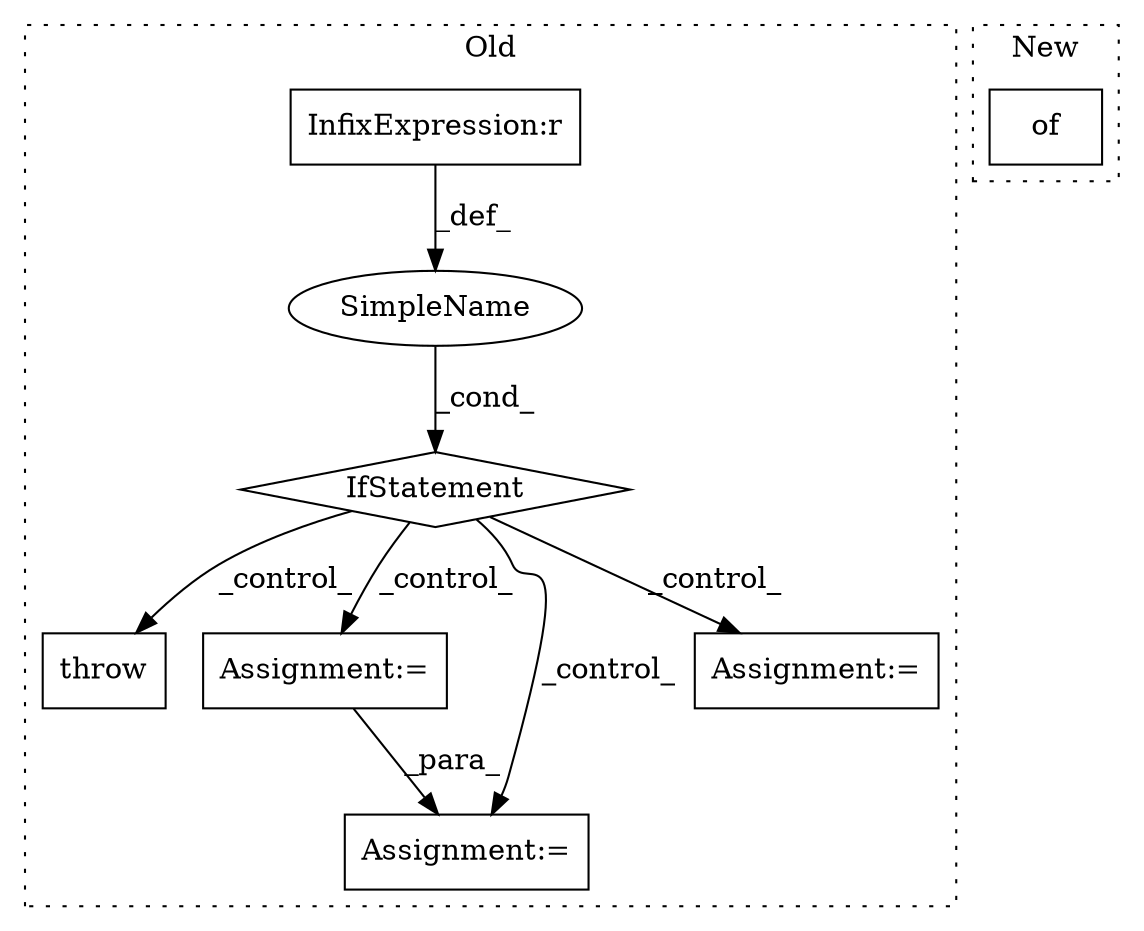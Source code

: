 digraph G {
subgraph cluster0 {
1 [label="throw" a="53" s="1743" l="6" shape="box"];
3 [label="IfStatement" a="25" s="985,1017" l="4,2" shape="diamond"];
4 [label="SimpleName" a="42" s="" l="" shape="ellipse"];
5 [label="InfixExpression:r" a="27" s="999" l="4" shape="box"];
6 [label="Assignment:=" a="7" s="1548" l="1" shape="box"];
7 [label="Assignment:=" a="7" s="1623" l="1" shape="box"];
8 [label="Assignment:=" a="7" s="1042" l="1" shape="box"];
label = "Old";
style="dotted";
}
subgraph cluster1 {
2 [label="of" a="32" s="1007,1038" l="3,1" shape="box"];
label = "New";
style="dotted";
}
3 -> 6 [label="_control_"];
3 -> 8 [label="_control_"];
3 -> 7 [label="_control_"];
3 -> 1 [label="_control_"];
4 -> 3 [label="_cond_"];
5 -> 4 [label="_def_"];
6 -> 7 [label="_para_"];
}